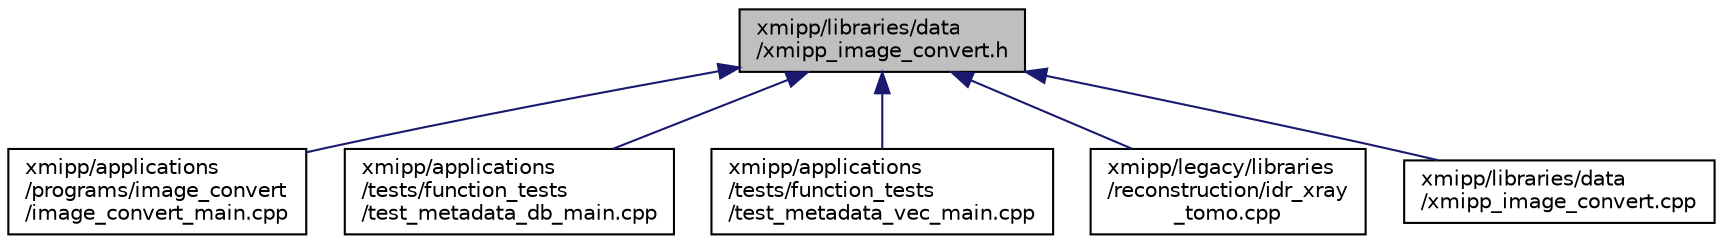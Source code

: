 digraph "xmipp/libraries/data/xmipp_image_convert.h"
{
  edge [fontname="Helvetica",fontsize="10",labelfontname="Helvetica",labelfontsize="10"];
  node [fontname="Helvetica",fontsize="10",shape=record];
  Node73 [label="xmipp/libraries/data\l/xmipp_image_convert.h",height=0.2,width=0.4,color="black", fillcolor="grey75", style="filled", fontcolor="black"];
  Node73 -> Node74 [dir="back",color="midnightblue",fontsize="10",style="solid",fontname="Helvetica"];
  Node74 [label="xmipp/applications\l/programs/image_convert\l/image_convert_main.cpp",height=0.2,width=0.4,color="black", fillcolor="white", style="filled",URL="$image__convert__main_8cpp.html"];
  Node73 -> Node75 [dir="back",color="midnightblue",fontsize="10",style="solid",fontname="Helvetica"];
  Node75 [label="xmipp/applications\l/tests/function_tests\l/test_metadata_db_main.cpp",height=0.2,width=0.4,color="black", fillcolor="white", style="filled",URL="$test__metadata__db__main_8cpp.html"];
  Node73 -> Node76 [dir="back",color="midnightblue",fontsize="10",style="solid",fontname="Helvetica"];
  Node76 [label="xmipp/applications\l/tests/function_tests\l/test_metadata_vec_main.cpp",height=0.2,width=0.4,color="black", fillcolor="white", style="filled",URL="$test__metadata__vec__main_8cpp.html"];
  Node73 -> Node77 [dir="back",color="midnightblue",fontsize="10",style="solid",fontname="Helvetica"];
  Node77 [label="xmipp/legacy/libraries\l/reconstruction/idr_xray\l_tomo.cpp",height=0.2,width=0.4,color="black", fillcolor="white", style="filled",URL="$idr__xray__tomo_8cpp.html"];
  Node73 -> Node78 [dir="back",color="midnightblue",fontsize="10",style="solid",fontname="Helvetica"];
  Node78 [label="xmipp/libraries/data\l/xmipp_image_convert.cpp",height=0.2,width=0.4,color="black", fillcolor="white", style="filled",URL="$xmipp__image__convert_8cpp.html"];
}
